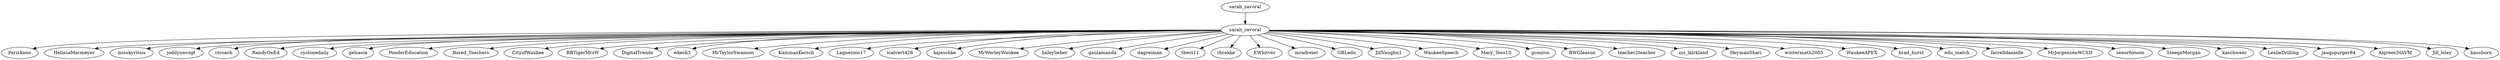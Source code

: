 // graph
digraph {
	EhlersMitchell [label=EhlersMitchell]
	sarah_zavoral [label=sarah_zavoral]
	EhlersMitchell -> sarah_zavoral
	EhlersMitchell [label=sarah_zavoral]
	ParisKono [label=ParisKono]
	sarah_zavoral -> ParisKono
	HelissaMarmeyer [label=HelissaMarmeyer]
	sarah_zavoral -> HelissaMarmeyer
	misskyritsis [label=misskyritsis]
	sarah_zavoral -> misskyritsis
	jodilynnvogt [label=jodilynnvogt]
	sarah_zavoral -> jodilynnvogt
	ctcoach [label=ctcoach]
	sarah_zavoral -> ctcoach
	RandyOnEd [label=RandyOnEd]
	sarah_zavoral -> RandyOnEd
	cyclonedaily [label=cyclonedaily]
	sarah_zavoral -> cyclonedaily
	gelsasia [label=gelsasia]
	sarah_zavoral -> gelsasia
	PonderEducation [label=PonderEducation]
	sarah_zavoral -> PonderEducation
	Bored_Teachers [label=Bored_Teachers]
	sarah_zavoral -> Bored_Teachers
	CityofWaukee [label=CityofWaukee]
	sarah_zavoral -> CityofWaukee
	BBTigerMrsW [label=BBTigerMrsW]
	sarah_zavoral -> BBTigerMrsW
	DigitalTrends [label=DigitalTrends]
	sarah_zavoral -> DigitalTrends
	wkeck3 [label=wkeck3]
	sarah_zavoral -> wkeck3
	MrTaylorSwanson [label=MrTaylorSwanson]
	sarah_zavoral -> MrTaylorSwanson
	KammasKersch [label=KammasKersch]
	sarah_zavoral -> KammasKersch
	Lagnezmo17 [label=Lagnezmo17]
	sarah_zavoral -> Lagnezmo17
	lcalvert426 [label=lcalvert426]
	sarah_zavoral -> lcalvert426
	kajeschke [label=kajeschke]
	sarah_zavoral -> kajeschke
	MrWerleyWaukee [label=MrWerleyWaukee]
	sarah_zavoral -> MrWerleyWaukee
	haleylieber [label=haleylieber]
	sarah_zavoral -> haleylieber
	gaulamanda [label=gaulamanda]
	sarah_zavoral -> gaulamanda
	dagreiman [label=dagreiman]
	sarah_zavoral -> dagreiman
	tbest11 [label=tbest11]
	sarah_zavoral -> tbest11
	rbrekke [label=rbrekke]
	sarah_zavoral -> rbrekke
	EWhitver [label=EWhitver]
	sarah_zavoral -> EWhitver
	mradreier [label=mradreier]
	sarah_zavoral -> mradreier
	GBLedu [label=GBLedu]
	sarah_zavoral -> GBLedu
	JillVaughn1 [label=JillVaughn1]
	sarah_zavoral -> JillVaughn1
	WaukeeSpeech [label=WaukeeSpeech]
	sarah_zavoral -> WaukeeSpeech
	Mary_Tess10 [label=Mary_Tess10]
	sarah_zavoral -> Mary_Tess10
	gcouros [label=gcouros]
	sarah_zavoral -> gcouros
	BWGleason [label=BWGleason]
	sarah_zavoral -> BWGleason
	teacher2teacher [label=teacher2teacher]
	sarah_zavoral -> teacher2teacher
	ms_lkirkland [label=ms_lkirkland]
	sarah_zavoral -> ms_lkirkland
	HeymanShari [label=HeymanShari]
	sarah_zavoral -> HeymanShari
	wintermath2005 [label=wintermath2005]
	sarah_zavoral -> wintermath2005
	WaukeeAPEX [label=WaukeeAPEX]
	sarah_zavoral -> WaukeeAPEX
	brad_hurst [label=brad_hurst]
	sarah_zavoral -> brad_hurst
	edu_match [label=edu_match]
	sarah_zavoral -> edu_match
	farrelldanielle [label=farrelldanielle]
	sarah_zavoral -> farrelldanielle
	MrJorgensenWCSD [label=MrJorgensenWCSD]
	sarah_zavoral -> MrJorgensenWCSD
	senorfolsom [label=senorfolsom]
	sarah_zavoral -> senorfolsom
	SteegeMorgan [label=SteegeMorgan]
	sarah_zavoral -> SteegeMorgan
	kaschweer [label=kaschweer]
	sarah_zavoral -> kaschweer
	LeslieDrilling [label=LeslieDrilling]
	sarah_zavoral -> LeslieDrilling
	jaugspurger84 [label=jaugspurger84]
	sarah_zavoral -> jaugspurger84
	Algreen5thVM [label=Algreen5thVM]
	sarah_zavoral -> Algreen5thVM
	Jill_Isley [label=Jill_Isley]
	sarah_zavoral -> Jill_Isley
	kausborn [label=kausborn]
	sarah_zavoral -> kausborn
}
